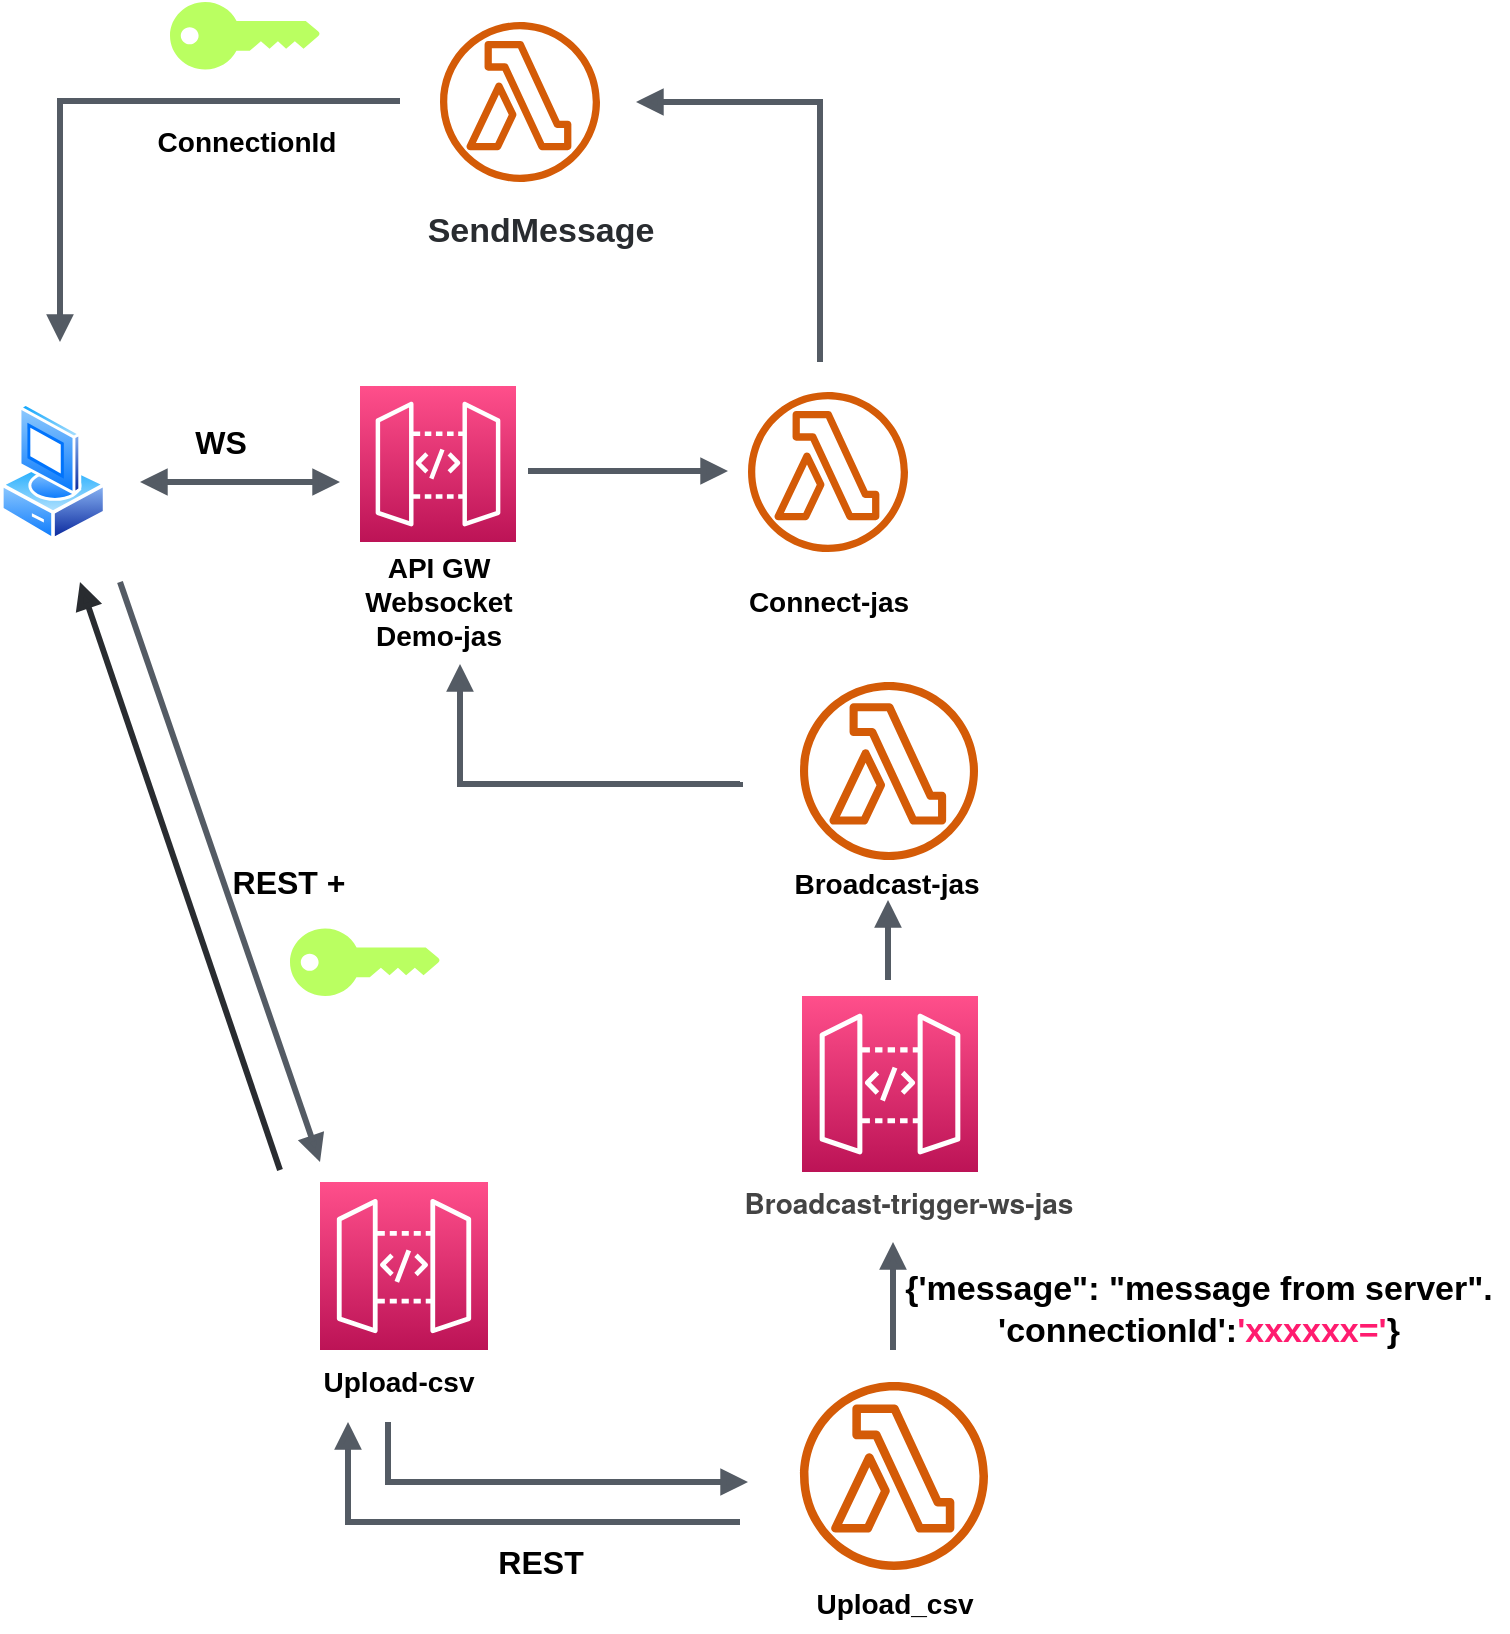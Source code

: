 <mxfile version="18.2.0" type="github">
  <diagram id="rTi6_6Ue5_z2AD2rRxnd" name="Page-1">
    <mxGraphModel dx="459" dy="752" grid="1" gridSize="10" guides="1" tooltips="1" connect="1" arrows="1" fold="1" page="1" pageScale="1" pageWidth="827" pageHeight="1169" math="0" shadow="0">
      <root>
        <mxCell id="0" />
        <mxCell id="1" parent="0" />
        <mxCell id="bZUuZDFxQb43LK0sP3E3-1" value="" style="aspect=fixed;perimeter=ellipsePerimeter;html=1;align=center;shadow=0;dashed=0;spacingTop=3;image;image=img/lib/active_directory/vista_client.svg;" parent="1" vertex="1">
          <mxGeometry x="40" y="200" width="53.2" height="70" as="geometry" />
        </mxCell>
        <mxCell id="bZUuZDFxQb43LK0sP3E3-4" value="" style="edgeStyle=orthogonalEdgeStyle;html=1;endArrow=block;elbow=vertical;startArrow=block;startFill=1;endFill=1;strokeColor=#545B64;rounded=0;strokeWidth=3;" parent="1" edge="1">
          <mxGeometry width="100" relative="1" as="geometry">
            <mxPoint x="110" y="240" as="sourcePoint" />
            <mxPoint x="210" y="240" as="targetPoint" />
            <Array as="points">
              <mxPoint x="160" y="240" />
              <mxPoint x="160" y="240" />
            </Array>
          </mxGeometry>
        </mxCell>
        <mxCell id="bZUuZDFxQb43LK0sP3E3-8" value="" style="sketch=0;points=[[0,0,0],[0.25,0,0],[0.5,0,0],[0.75,0,0],[1,0,0],[0,1,0],[0.25,1,0],[0.5,1,0],[0.75,1,0],[1,1,0],[0,0.25,0],[0,0.5,0],[0,0.75,0],[1,0.25,0],[1,0.5,0],[1,0.75,0]];outlineConnect=0;fontColor=#232F3E;gradientColor=#FF4F8B;gradientDirection=north;fillColor=#BC1356;strokeColor=#ffffff;dashed=0;verticalLabelPosition=bottom;verticalAlign=top;align=center;html=1;fontSize=12;fontStyle=0;aspect=fixed;shape=mxgraph.aws4.resourceIcon;resIcon=mxgraph.aws4.api_gateway;" parent="1" vertex="1">
          <mxGeometry x="220" y="192" width="78" height="78" as="geometry" />
        </mxCell>
        <mxCell id="bZUuZDFxQb43LK0sP3E3-9" value="&lt;font style=&quot;font-size: 14px;&quot;&gt;&lt;b&gt;API GW&lt;br&gt;Websocket&lt;br&gt;Demo-jas&lt;/b&gt;&lt;br&gt;&lt;/font&gt;" style="text;html=1;resizable=0;autosize=1;align=center;verticalAlign=middle;points=[];fillColor=none;strokeColor=none;rounded=0;" parent="1" vertex="1">
          <mxGeometry x="214" y="275" width="90" height="50" as="geometry" />
        </mxCell>
        <mxCell id="bZUuZDFxQb43LK0sP3E3-10" value="" style="edgeStyle=orthogonalEdgeStyle;html=1;endArrow=block;elbow=vertical;startArrow=none;endFill=1;strokeColor=#545B64;rounded=0;fontSize=14;strokeWidth=3;" parent="1" edge="1">
          <mxGeometry width="100" relative="1" as="geometry">
            <mxPoint x="304" y="234.5" as="sourcePoint" />
            <mxPoint x="404" y="234.5" as="targetPoint" />
            <Array as="points">
              <mxPoint x="354" y="234.5" />
              <mxPoint x="354" y="234.5" />
            </Array>
          </mxGeometry>
        </mxCell>
        <mxCell id="bZUuZDFxQb43LK0sP3E3-11" value="" style="sketch=0;outlineConnect=0;fontColor=#232F3E;gradientColor=none;fillColor=#D45B07;strokeColor=none;dashed=0;verticalLabelPosition=bottom;verticalAlign=top;align=center;html=1;fontSize=12;fontStyle=0;aspect=fixed;pointerEvents=1;shape=mxgraph.aws4.lambda_function;" parent="1" vertex="1">
          <mxGeometry x="414" y="195" width="80" height="80" as="geometry" />
        </mxCell>
        <mxCell id="bZUuZDFxQb43LK0sP3E3-12" value="&lt;b&gt;Connect-jas&lt;/b&gt;" style="text;html=1;resizable=0;autosize=1;align=center;verticalAlign=middle;points=[];fillColor=none;strokeColor=none;rounded=0;fontSize=14;" parent="1" vertex="1">
          <mxGeometry x="404" y="290" width="100" height="20" as="geometry" />
        </mxCell>
        <mxCell id="8N_Um-1NhGKdSEiVzg2h-3" value="&lt;b&gt;ConnectionId&lt;/b&gt;" style="text;html=1;resizable=0;autosize=1;align=center;verticalAlign=middle;points=[];fillColor=none;strokeColor=none;rounded=0;fontSize=14;" parent="1" vertex="1">
          <mxGeometry x="112.5" y="60" width="100" height="20" as="geometry" />
        </mxCell>
        <mxCell id="8N_Um-1NhGKdSEiVzg2h-4" value="" style="points=[[0,0.5,0],[0.24,0,0],[0.5,0.28,0],[0.995,0.475,0],[0.5,0.72,0],[0.24,1,0]];verticalLabelPosition=bottom;sketch=0;html=1;verticalAlign=top;aspect=fixed;align=center;pointerEvents=1;shape=mxgraph.cisco19.key;fillColor=#BAFF61;strokeColor=#d6b656;fontSize=14;" parent="1" vertex="1">
          <mxGeometry x="125" width="75" height="33.75" as="geometry" />
        </mxCell>
        <mxCell id="8N_Um-1NhGKdSEiVzg2h-7" value="" style="edgeStyle=orthogonalEdgeStyle;html=1;endArrow=none;elbow=vertical;startArrow=block;startFill=1;strokeColor=#545B64;rounded=0;fontSize=14;strokeWidth=3;" parent="1" edge="1">
          <mxGeometry width="100" relative="1" as="geometry">
            <mxPoint x="270" y="331" as="sourcePoint" />
            <mxPoint x="410" y="390" as="targetPoint" />
            <Array as="points">
              <mxPoint x="270" y="391" />
            </Array>
          </mxGeometry>
        </mxCell>
        <mxCell id="8N_Um-1NhGKdSEiVzg2h-9" value="" style="sketch=0;outlineConnect=0;fontColor=#232F3E;gradientColor=none;fillColor=#D45B07;strokeColor=none;dashed=0;verticalLabelPosition=bottom;verticalAlign=top;align=center;html=1;fontSize=12;fontStyle=0;aspect=fixed;pointerEvents=1;shape=mxgraph.aws4.lambda_function;" parent="1" vertex="1">
          <mxGeometry x="440" y="340" width="89" height="89" as="geometry" />
        </mxCell>
        <mxCell id="8N_Um-1NhGKdSEiVzg2h-10" value="&lt;b&gt;Broadcast-jas&lt;br&gt;&lt;br&gt;&lt;/b&gt;" style="text;html=1;resizable=0;autosize=1;align=center;verticalAlign=middle;points=[];fillColor=none;strokeColor=none;rounded=0;fontSize=14;strokeWidth=3;" parent="1" vertex="1">
          <mxGeometry x="428" y="429" width="110" height="40" as="geometry" />
        </mxCell>
        <mxCell id="8N_Um-1NhGKdSEiVzg2h-11" value="" style="sketch=0;points=[[0,0,0],[0.25,0,0],[0.5,0,0],[0.75,0,0],[1,0,0],[0,1,0],[0.25,1,0],[0.5,1,0],[0.75,1,0],[1,1,0],[0,0.25,0],[0,0.5,0],[0,0.75,0],[1,0.25,0],[1,0.5,0],[1,0.75,0]];outlineConnect=0;fontColor=#232F3E;gradientColor=#FF4F8B;gradientDirection=north;fillColor=#BC1356;strokeColor=#ffffff;dashed=0;verticalLabelPosition=bottom;verticalAlign=top;align=center;html=1;fontSize=12;fontStyle=0;aspect=fixed;shape=mxgraph.aws4.resourceIcon;resIcon=mxgraph.aws4.api_gateway;" parent="1" vertex="1">
          <mxGeometry x="441" y="497" width="88" height="88" as="geometry" />
        </mxCell>
        <mxCell id="8N_Um-1NhGKdSEiVzg2h-12" value="" style="edgeStyle=orthogonalEdgeStyle;html=1;endArrow=none;elbow=vertical;startArrow=block;startFill=1;strokeColor=#545B64;rounded=0;fontSize=14;strokeWidth=3;" parent="1" edge="1">
          <mxGeometry width="100" relative="1" as="geometry">
            <mxPoint x="484" y="449" as="sourcePoint" />
            <mxPoint x="484" y="489" as="targetPoint" />
          </mxGeometry>
        </mxCell>
        <mxCell id="8N_Um-1NhGKdSEiVzg2h-13" value="&lt;div style=&quot;text-align: left;&quot;&gt;&lt;font face=&quot;Helvetica Neue, Arial, Helvetica, sans-serif&quot; color=&quot;#444444&quot;&gt;&lt;span style=&quot;background-color: rgb(255, 255, 255);&quot;&gt;&lt;b&gt;Broadcast-trigger-ws-jas&lt;/b&gt;&lt;/span&gt;&lt;/font&gt;&lt;/div&gt;" style="text;html=1;resizable=0;autosize=1;align=center;verticalAlign=middle;points=[];fillColor=none;strokeColor=none;rounded=0;fontSize=14;" parent="1" vertex="1">
          <mxGeometry x="404" y="590" width="180" height="20" as="geometry" />
        </mxCell>
        <mxCell id="8N_Um-1NhGKdSEiVzg2h-14" value="" style="sketch=0;points=[[0,0,0],[0.25,0,0],[0.5,0,0],[0.75,0,0],[1,0,0],[0,1,0],[0.25,1,0],[0.5,1,0],[0.75,1,0],[1,1,0],[0,0.25,0],[0,0.5,0],[0,0.75,0],[1,0.25,0],[1,0.5,0],[1,0.75,0]];outlineConnect=0;fontColor=#232F3E;gradientColor=#FF4F8B;gradientDirection=north;fillColor=#BC1356;strokeColor=#ffffff;dashed=0;verticalLabelPosition=bottom;verticalAlign=top;align=center;html=1;fontSize=12;fontStyle=0;aspect=fixed;shape=mxgraph.aws4.resourceIcon;resIcon=mxgraph.aws4.api_gateway;" parent="1" vertex="1">
          <mxGeometry x="200" y="590" width="84" height="84" as="geometry" />
        </mxCell>
        <mxCell id="8N_Um-1NhGKdSEiVzg2h-15" value="&lt;b&gt;Upload-csv&lt;/b&gt;" style="text;html=1;align=center;verticalAlign=middle;resizable=0;points=[];autosize=1;strokeColor=none;fillColor=none;fontSize=14;" parent="1" vertex="1">
          <mxGeometry x="194" y="680" width="90" height="20" as="geometry" />
        </mxCell>
        <mxCell id="8N_Um-1NhGKdSEiVzg2h-16" value="" style="html=1;endArrow=none;elbow=vertical;startArrow=block;startFill=1;strokeColor=#292C30;rounded=0;fontSize=14;strokeWidth=3;" parent="1" edge="1">
          <mxGeometry width="100" relative="1" as="geometry">
            <mxPoint x="80" y="290" as="sourcePoint" />
            <mxPoint x="180" y="584" as="targetPoint" />
          </mxGeometry>
        </mxCell>
        <mxCell id="8N_Um-1NhGKdSEiVzg2h-17" value="" style="html=1;endArrow=block;elbow=vertical;startArrow=none;endFill=1;strokeColor=#545B64;rounded=0;fontSize=14;strokeWidth=3;" parent="1" edge="1">
          <mxGeometry width="100" relative="1" as="geometry">
            <mxPoint x="100" y="290" as="sourcePoint" />
            <mxPoint x="200" y="580" as="targetPoint" />
          </mxGeometry>
        </mxCell>
        <mxCell id="8N_Um-1NhGKdSEiVzg2h-18" value="&lt;b&gt;&lt;font style=&quot;font-size: 16px;&quot;&gt;WS&lt;/font&gt;&lt;/b&gt;" style="text;html=1;align=center;verticalAlign=middle;resizable=0;points=[];autosize=1;strokeColor=none;fillColor=none;fontSize=14;" parent="1" vertex="1">
          <mxGeometry x="130" y="210" width="40" height="20" as="geometry" />
        </mxCell>
        <mxCell id="8N_Um-1NhGKdSEiVzg2h-19" value="&lt;font style=&quot;font-size: 16px;&quot;&gt;&lt;b&gt;REST +&lt;/b&gt;&lt;/font&gt;" style="text;html=1;align=center;verticalAlign=middle;resizable=0;points=[];autosize=1;strokeColor=none;fillColor=none;fontSize=14;" parent="1" vertex="1">
          <mxGeometry x="149" y="430" width="70" height="20" as="geometry" />
        </mxCell>
        <mxCell id="8N_Um-1NhGKdSEiVzg2h-20" value="" style="sketch=0;outlineConnect=0;fontColor=#232F3E;gradientColor=none;fillColor=#D45B07;strokeColor=none;dashed=0;verticalLabelPosition=bottom;verticalAlign=top;align=center;html=1;fontSize=12;fontStyle=0;aspect=fixed;pointerEvents=1;shape=mxgraph.aws4.lambda_function;" parent="1" vertex="1">
          <mxGeometry x="440" y="690" width="94" height="94" as="geometry" />
        </mxCell>
        <mxCell id="8N_Um-1NhGKdSEiVzg2h-21" value="" style="edgeStyle=orthogonalEdgeStyle;html=1;endArrow=block;elbow=vertical;startArrow=none;endFill=1;strokeColor=#545B64;rounded=0;fontSize=16;strokeWidth=3;" parent="1" edge="1">
          <mxGeometry width="100" relative="1" as="geometry">
            <mxPoint x="234" y="710" as="sourcePoint" />
            <mxPoint x="414" y="740" as="targetPoint" />
            <Array as="points">
              <mxPoint x="234" y="740" />
            </Array>
          </mxGeometry>
        </mxCell>
        <mxCell id="8N_Um-1NhGKdSEiVzg2h-23" value="" style="edgeStyle=orthogonalEdgeStyle;html=1;endArrow=none;elbow=vertical;startArrow=block;startFill=1;strokeColor=#545B64;rounded=0;fontSize=16;strokeWidth=3;" parent="1" edge="1">
          <mxGeometry width="100" relative="1" as="geometry">
            <mxPoint x="486.5" y="620" as="sourcePoint" />
            <mxPoint x="486.5" y="674" as="targetPoint" />
            <Array as="points">
              <mxPoint x="486.5" y="650" />
              <mxPoint x="486.5" y="650" />
            </Array>
          </mxGeometry>
        </mxCell>
        <mxCell id="8N_Um-1NhGKdSEiVzg2h-26" value="" style="edgeStyle=orthogonalEdgeStyle;html=1;endArrow=none;elbow=vertical;startArrow=block;startFill=1;strokeColor=#545B64;rounded=0;fontSize=16;strokeWidth=3;" parent="1" edge="1">
          <mxGeometry width="100" relative="1" as="geometry">
            <mxPoint x="214" y="710" as="sourcePoint" />
            <mxPoint x="410" y="760" as="targetPoint" />
            <Array as="points">
              <mxPoint x="214" y="710" />
              <mxPoint x="214" y="760" />
            </Array>
          </mxGeometry>
        </mxCell>
        <mxCell id="8N_Um-1NhGKdSEiVzg2h-27" value="&lt;b&gt;REST&lt;/b&gt;" style="text;html=1;align=center;verticalAlign=middle;resizable=0;points=[];autosize=1;strokeColor=none;fillColor=none;fontSize=16;" parent="1" vertex="1">
          <mxGeometry x="280" y="770" width="60" height="20" as="geometry" />
        </mxCell>
        <mxCell id="8N_Um-1NhGKdSEiVzg2h-28" value="&lt;font style=&quot;font-size: 17px;&quot;&gt;&lt;b&gt;{&#39;message&quot;: &quot;message from server&quot;.&lt;br&gt;&#39;connectionId&#39;:&lt;font color=&quot;#ff1c6f&quot;&gt;&#39;xxxxxx=&#39;&lt;/font&gt;}&lt;/b&gt;&lt;/font&gt;" style="text;html=1;align=center;verticalAlign=middle;resizable=0;points=[];autosize=1;strokeColor=none;fillColor=none;fontSize=16;" parent="1" vertex="1">
          <mxGeometry x="484" y="634" width="310" height="40" as="geometry" />
        </mxCell>
        <mxCell id="8N_Um-1NhGKdSEiVzg2h-29" value="&lt;font style=&quot;font-size: 14px;&quot;&gt;&lt;b&gt;Upload_csv&lt;/b&gt;&lt;/font&gt;" style="text;html=1;resizable=0;autosize=1;align=center;verticalAlign=middle;points=[];fillColor=none;strokeColor=none;rounded=0;fontSize=16;" parent="1" vertex="1">
          <mxGeometry x="442" y="785" width="90" height="30" as="geometry" />
        </mxCell>
        <mxCell id="8N_Um-1NhGKdSEiVzg2h-30" value="" style="sketch=0;outlineConnect=0;fontColor=#232F3E;gradientColor=none;fillColor=#D45B07;strokeColor=none;dashed=0;verticalLabelPosition=bottom;verticalAlign=top;align=center;html=1;fontSize=12;fontStyle=0;aspect=fixed;pointerEvents=1;shape=mxgraph.aws4.lambda_function;" parent="1" vertex="1">
          <mxGeometry x="260" y="10" width="80" height="80" as="geometry" />
        </mxCell>
        <mxCell id="8N_Um-1NhGKdSEiVzg2h-31" value="&lt;font color=&quot;#292c30&quot;&gt;&lt;b&gt;SendMessage&lt;/b&gt;&lt;/font&gt;" style="text;html=1;resizable=0;autosize=1;align=center;verticalAlign=middle;points=[];fillColor=none;strokeColor=none;rounded=0;fontSize=17;fontColor=#FF1C6F;" parent="1" vertex="1">
          <mxGeometry x="245" y="100" width="130" height="30" as="geometry" />
        </mxCell>
        <mxCell id="8N_Um-1NhGKdSEiVzg2h-32" value="" style="edgeStyle=orthogonalEdgeStyle;html=1;endArrow=none;elbow=vertical;startArrow=block;startFill=1;strokeColor=#545B64;rounded=0;fontSize=17;fontColor=#292C30;strokeWidth=3;" parent="1" edge="1">
          <mxGeometry width="100" relative="1" as="geometry">
            <mxPoint x="358" y="50" as="sourcePoint" />
            <mxPoint x="450" y="180" as="targetPoint" />
            <Array as="points">
              <mxPoint x="450" y="50" />
              <mxPoint x="450" y="170" />
            </Array>
          </mxGeometry>
        </mxCell>
        <mxCell id="8N_Um-1NhGKdSEiVzg2h-33" value="" style="edgeStyle=orthogonalEdgeStyle;html=1;endArrow=none;elbow=vertical;startArrow=block;startFill=1;strokeColor=#545B64;rounded=0;fontSize=17;fontColor=#292C30;strokeWidth=3;" parent="1" edge="1">
          <mxGeometry width="100" relative="1" as="geometry">
            <mxPoint x="70" y="170" as="sourcePoint" />
            <mxPoint x="240" y="49.5" as="targetPoint" />
            <Array as="points">
              <mxPoint x="70" y="50" />
            </Array>
          </mxGeometry>
        </mxCell>
        <mxCell id="kOpk_5LQTAplX-Qb30vh-2" value="" style="points=[[0,0.5,0],[0.24,0,0],[0.5,0.28,0],[0.995,0.475,0],[0.5,0.72,0],[0.24,1,0]];verticalLabelPosition=bottom;sketch=0;html=1;verticalAlign=top;aspect=fixed;align=center;pointerEvents=1;shape=mxgraph.cisco19.key;fillColor=#BAFF61;strokeColor=#d6b656;fontSize=14;" vertex="1" parent="1">
          <mxGeometry x="185" y="463.25" width="75" height="33.75" as="geometry" />
        </mxCell>
      </root>
    </mxGraphModel>
  </diagram>
</mxfile>
